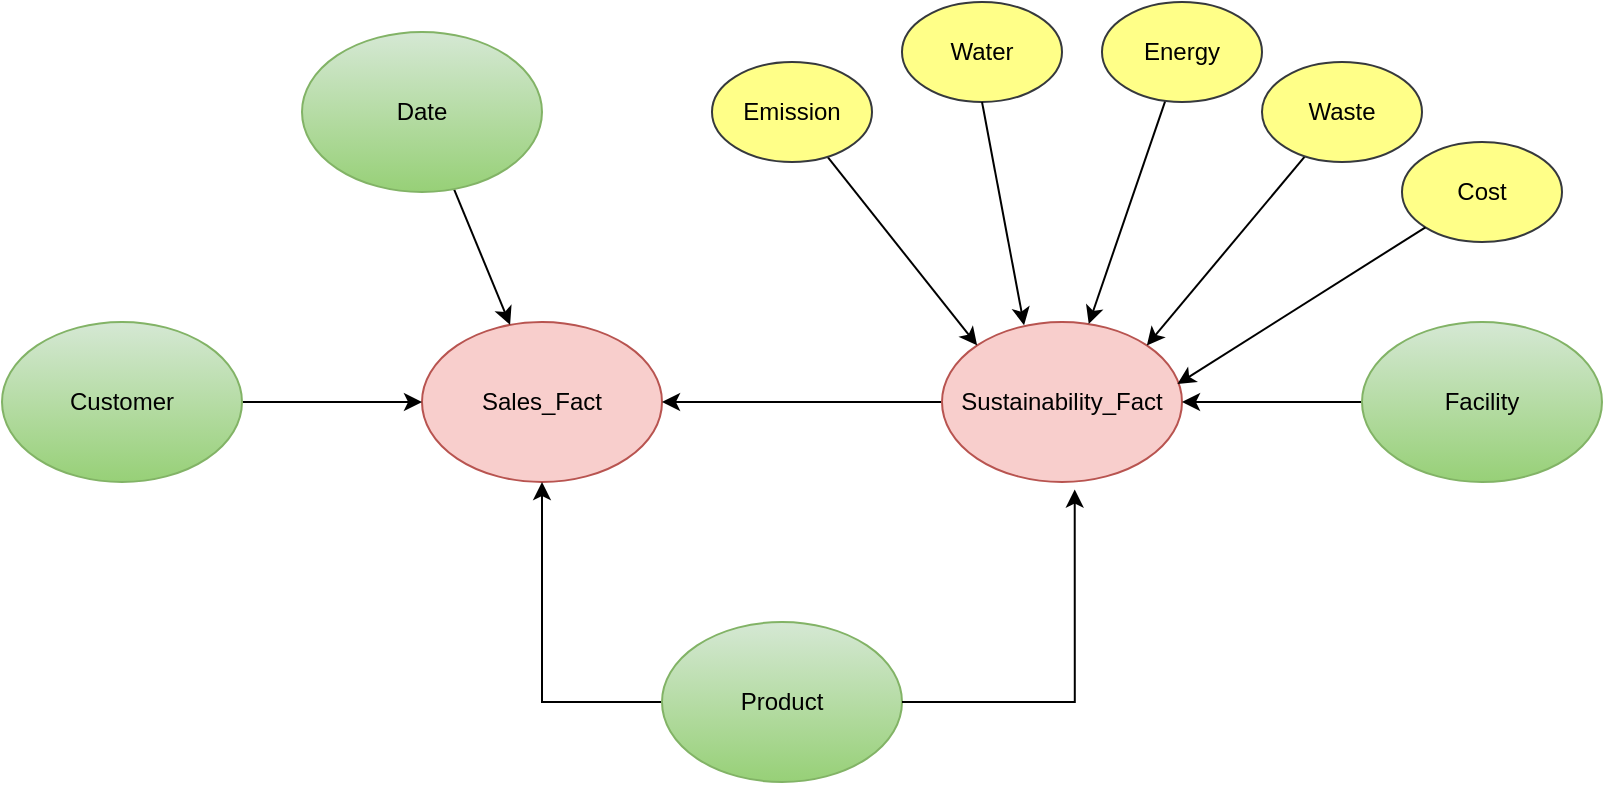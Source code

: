 <mxfile version="24.3.0" type="github">
  <diagram name="Page-1" id="ankkkGUQus7kz9JpT0ZV">
    <mxGraphModel dx="875" dy="515" grid="1" gridSize="10" guides="1" tooltips="1" connect="1" arrows="1" fold="1" page="1" pageScale="1" pageWidth="850" pageHeight="1100" math="0" shadow="0">
      <root>
        <mxCell id="0" />
        <mxCell id="1" parent="0" />
        <mxCell id="HP0OHNSeEpsSiLSHhafP-1" value="Sales_Fact" style="ellipse;whiteSpace=wrap;html=1;fillColor=#f8cecc;strokeColor=#b85450;" vertex="1" parent="1">
          <mxGeometry x="280" y="270" width="120" height="80" as="geometry" />
        </mxCell>
        <mxCell id="HP0OHNSeEpsSiLSHhafP-22" style="edgeStyle=orthogonalEdgeStyle;rounded=0;orthogonalLoop=1;jettySize=auto;html=1;entryX=1;entryY=0.5;entryDx=0;entryDy=0;" edge="1" parent="1" source="HP0OHNSeEpsSiLSHhafP-2" target="HP0OHNSeEpsSiLSHhafP-1">
          <mxGeometry relative="1" as="geometry" />
        </mxCell>
        <mxCell id="HP0OHNSeEpsSiLSHhafP-2" value="Sustainability_Fact" style="ellipse;whiteSpace=wrap;html=1;fillColor=#f8cecc;strokeColor=#b85450;" vertex="1" parent="1">
          <mxGeometry x="540" y="270" width="120" height="80" as="geometry" />
        </mxCell>
        <mxCell id="HP0OHNSeEpsSiLSHhafP-4" style="edgeStyle=orthogonalEdgeStyle;rounded=0;orthogonalLoop=1;jettySize=auto;html=1;entryX=0.5;entryY=1;entryDx=0;entryDy=0;" edge="1" parent="1" source="HP0OHNSeEpsSiLSHhafP-3" target="HP0OHNSeEpsSiLSHhafP-1">
          <mxGeometry relative="1" as="geometry">
            <Array as="points">
              <mxPoint x="340" y="460" />
            </Array>
          </mxGeometry>
        </mxCell>
        <mxCell id="HP0OHNSeEpsSiLSHhafP-3" value="Product" style="ellipse;whiteSpace=wrap;html=1;fillColor=#d5e8d4;strokeColor=#82b366;gradientColor=#97d077;" vertex="1" parent="1">
          <mxGeometry x="400" y="420" width="120" height="80" as="geometry" />
        </mxCell>
        <mxCell id="HP0OHNSeEpsSiLSHhafP-5" style="edgeStyle=orthogonalEdgeStyle;rounded=0;orthogonalLoop=1;jettySize=auto;html=1;entryX=0.553;entryY=1.047;entryDx=0;entryDy=0;entryPerimeter=0;" edge="1" parent="1" source="HP0OHNSeEpsSiLSHhafP-3" target="HP0OHNSeEpsSiLSHhafP-2">
          <mxGeometry relative="1" as="geometry" />
        </mxCell>
        <mxCell id="HP0OHNSeEpsSiLSHhafP-7" style="edgeStyle=orthogonalEdgeStyle;rounded=0;orthogonalLoop=1;jettySize=auto;html=1;entryX=0;entryY=0.5;entryDx=0;entryDy=0;" edge="1" parent="1" source="HP0OHNSeEpsSiLSHhafP-6" target="HP0OHNSeEpsSiLSHhafP-1">
          <mxGeometry relative="1" as="geometry" />
        </mxCell>
        <mxCell id="HP0OHNSeEpsSiLSHhafP-6" value="Customer" style="ellipse;whiteSpace=wrap;html=1;fillColor=#d5e8d4;strokeColor=#82b366;gradientColor=#97d077;" vertex="1" parent="1">
          <mxGeometry x="70" y="270" width="120" height="80" as="geometry" />
        </mxCell>
        <mxCell id="HP0OHNSeEpsSiLSHhafP-9" style="edgeStyle=orthogonalEdgeStyle;rounded=0;orthogonalLoop=1;jettySize=auto;html=1;entryX=1;entryY=0.5;entryDx=0;entryDy=0;" edge="1" parent="1" source="HP0OHNSeEpsSiLSHhafP-8" target="HP0OHNSeEpsSiLSHhafP-2">
          <mxGeometry relative="1" as="geometry" />
        </mxCell>
        <mxCell id="HP0OHNSeEpsSiLSHhafP-8" value="Facility" style="ellipse;whiteSpace=wrap;html=1;fillColor=#d5e8d4;strokeColor=#82b366;gradientColor=#97d077;" vertex="1" parent="1">
          <mxGeometry x="750" y="270" width="120" height="80" as="geometry" />
        </mxCell>
        <mxCell id="HP0OHNSeEpsSiLSHhafP-14" style="rounded=0;orthogonalLoop=1;jettySize=auto;html=1;entryX=0;entryY=0;entryDx=0;entryDy=0;" edge="1" parent="1" source="HP0OHNSeEpsSiLSHhafP-10" target="HP0OHNSeEpsSiLSHhafP-2">
          <mxGeometry relative="1" as="geometry" />
        </mxCell>
        <mxCell id="HP0OHNSeEpsSiLSHhafP-10" value="Emission" style="ellipse;whiteSpace=wrap;html=1;fillColor=#ffff88;strokeColor=#36393d;" vertex="1" parent="1">
          <mxGeometry x="425" y="140" width="80" height="50" as="geometry" />
        </mxCell>
        <mxCell id="HP0OHNSeEpsSiLSHhafP-11" value="Water" style="ellipse;whiteSpace=wrap;html=1;fillColor=#ffff88;strokeColor=#36393d;" vertex="1" parent="1">
          <mxGeometry x="520" y="110" width="80" height="50" as="geometry" />
        </mxCell>
        <mxCell id="HP0OHNSeEpsSiLSHhafP-17" style="rounded=0;orthogonalLoop=1;jettySize=auto;html=1;entryX=1;entryY=0;entryDx=0;entryDy=0;" edge="1" parent="1" source="HP0OHNSeEpsSiLSHhafP-12" target="HP0OHNSeEpsSiLSHhafP-2">
          <mxGeometry relative="1" as="geometry" />
        </mxCell>
        <mxCell id="HP0OHNSeEpsSiLSHhafP-12" value="Waste" style="ellipse;whiteSpace=wrap;html=1;fillColor=#ffff88;strokeColor=#36393d;" vertex="1" parent="1">
          <mxGeometry x="700" y="140" width="80" height="50" as="geometry" />
        </mxCell>
        <mxCell id="HP0OHNSeEpsSiLSHhafP-16" style="rounded=0;orthogonalLoop=1;jettySize=auto;html=1;" edge="1" parent="1" source="HP0OHNSeEpsSiLSHhafP-13" target="HP0OHNSeEpsSiLSHhafP-2">
          <mxGeometry relative="1" as="geometry">
            <mxPoint x="616" y="266" as="targetPoint" />
          </mxGeometry>
        </mxCell>
        <mxCell id="HP0OHNSeEpsSiLSHhafP-13" value="Energy" style="ellipse;whiteSpace=wrap;html=1;fillColor=#ffff88;strokeColor=#36393d;" vertex="1" parent="1">
          <mxGeometry x="620" y="110" width="80" height="50" as="geometry" />
        </mxCell>
        <mxCell id="HP0OHNSeEpsSiLSHhafP-15" style="rounded=0;orthogonalLoop=1;jettySize=auto;html=1;exitX=0.5;exitY=1;exitDx=0;exitDy=0;entryX=0.342;entryY=0.021;entryDx=0;entryDy=0;entryPerimeter=0;" edge="1" parent="1" source="HP0OHNSeEpsSiLSHhafP-11" target="HP0OHNSeEpsSiLSHhafP-2">
          <mxGeometry relative="1" as="geometry">
            <mxPoint x="580" y="230" as="targetPoint" />
          </mxGeometry>
        </mxCell>
        <mxCell id="HP0OHNSeEpsSiLSHhafP-18" value="Cost" style="ellipse;whiteSpace=wrap;html=1;fillColor=#ffff88;strokeColor=#36393d;" vertex="1" parent="1">
          <mxGeometry x="770" y="180" width="80" height="50" as="geometry" />
        </mxCell>
        <mxCell id="HP0OHNSeEpsSiLSHhafP-19" style="rounded=0;orthogonalLoop=1;jettySize=auto;html=1;exitX=0;exitY=1;exitDx=0;exitDy=0;entryX=0.981;entryY=0.388;entryDx=0;entryDy=0;entryPerimeter=0;" edge="1" parent="1" source="HP0OHNSeEpsSiLSHhafP-18" target="HP0OHNSeEpsSiLSHhafP-2">
          <mxGeometry relative="1" as="geometry" />
        </mxCell>
        <mxCell id="HP0OHNSeEpsSiLSHhafP-21" style="rounded=0;orthogonalLoop=1;jettySize=auto;html=1;" edge="1" parent="1" source="HP0OHNSeEpsSiLSHhafP-20" target="HP0OHNSeEpsSiLSHhafP-1">
          <mxGeometry relative="1" as="geometry" />
        </mxCell>
        <mxCell id="HP0OHNSeEpsSiLSHhafP-20" value="Date" style="ellipse;whiteSpace=wrap;html=1;fillColor=#d5e8d4;strokeColor=#82b366;gradientColor=#97d077;" vertex="1" parent="1">
          <mxGeometry x="220" y="125" width="120" height="80" as="geometry" />
        </mxCell>
      </root>
    </mxGraphModel>
  </diagram>
</mxfile>
